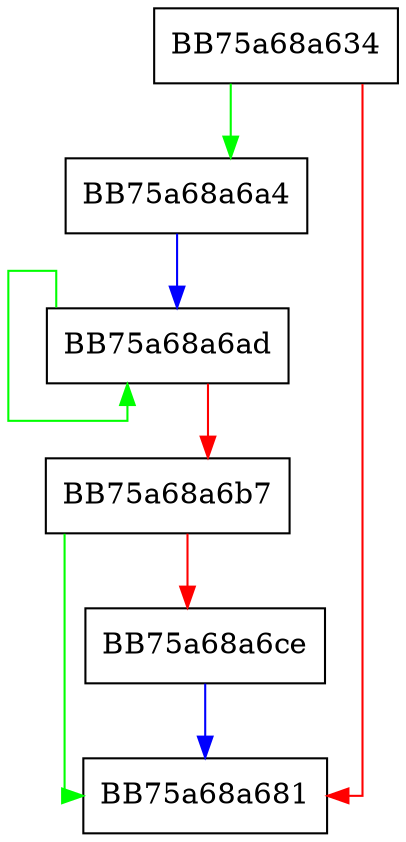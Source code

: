 digraph VFS_SetCurrentDir {
  node [shape="box"];
  graph [splines=ortho];
  BB75a68a634 -> BB75a68a6a4 [color="green"];
  BB75a68a634 -> BB75a68a681 [color="red"];
  BB75a68a6a4 -> BB75a68a6ad [color="blue"];
  BB75a68a6ad -> BB75a68a6ad [color="green"];
  BB75a68a6ad -> BB75a68a6b7 [color="red"];
  BB75a68a6b7 -> BB75a68a681 [color="green"];
  BB75a68a6b7 -> BB75a68a6ce [color="red"];
  BB75a68a6ce -> BB75a68a681 [color="blue"];
}